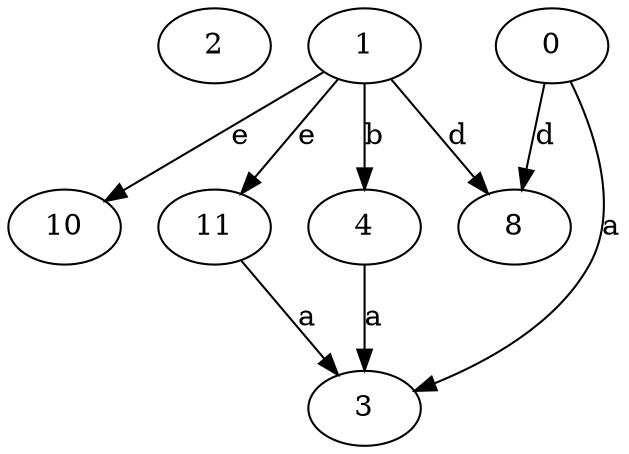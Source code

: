 strict digraph  {
2;
3;
4;
0;
8;
10;
1;
11;
4 -> 3  [label=a];
0 -> 3  [label=a];
0 -> 8  [label=d];
1 -> 4  [label=b];
1 -> 8  [label=d];
1 -> 10  [label=e];
1 -> 11  [label=e];
11 -> 3  [label=a];
}
